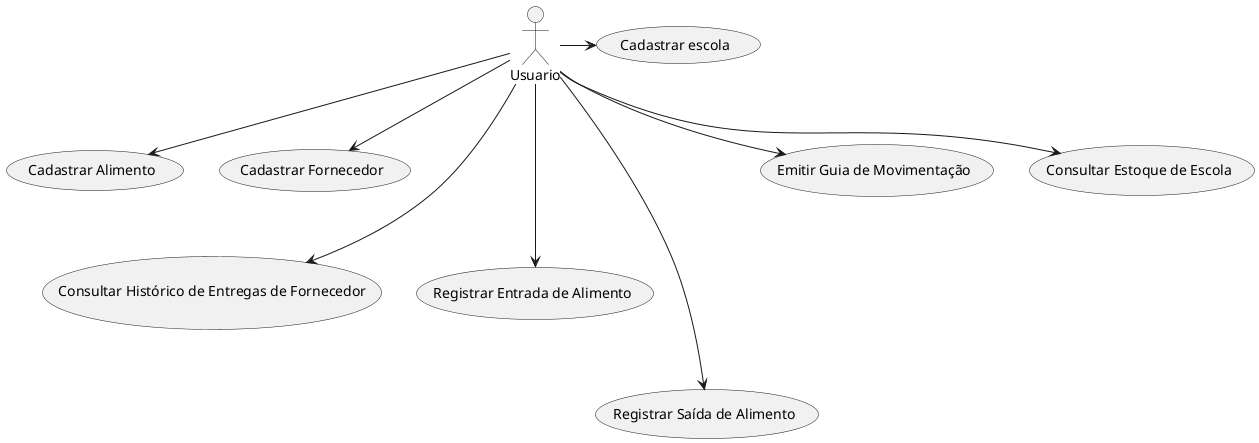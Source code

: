 @startuml
'https://plantuml.com/use-case-diagram

(Cadastrar escola) as (UC01)
(Cadastrar Alimento) as (UC02)
(Cadastrar Fornecedor) as (UC03)
(Consultar Histórico de Entregas de Fornecedor) as (UC04)
(Registrar Entrada de Alimento) as (UC05)
(Registrar Saída de Alimento) as (UC06)
(Emitir Guia de Movimentação) as (UC07)
(Consultar Estoque de Escola) as (UC08)


Usuario -> (UC01)
Usuario --> (UC02)
Usuario --> (UC03)
Usuario ---> (UC04)
Usuario ---> (UC05)
Usuario ----> (UC06)
Usuario --> (UC07)
Usuario --> (UC08)
@enduml